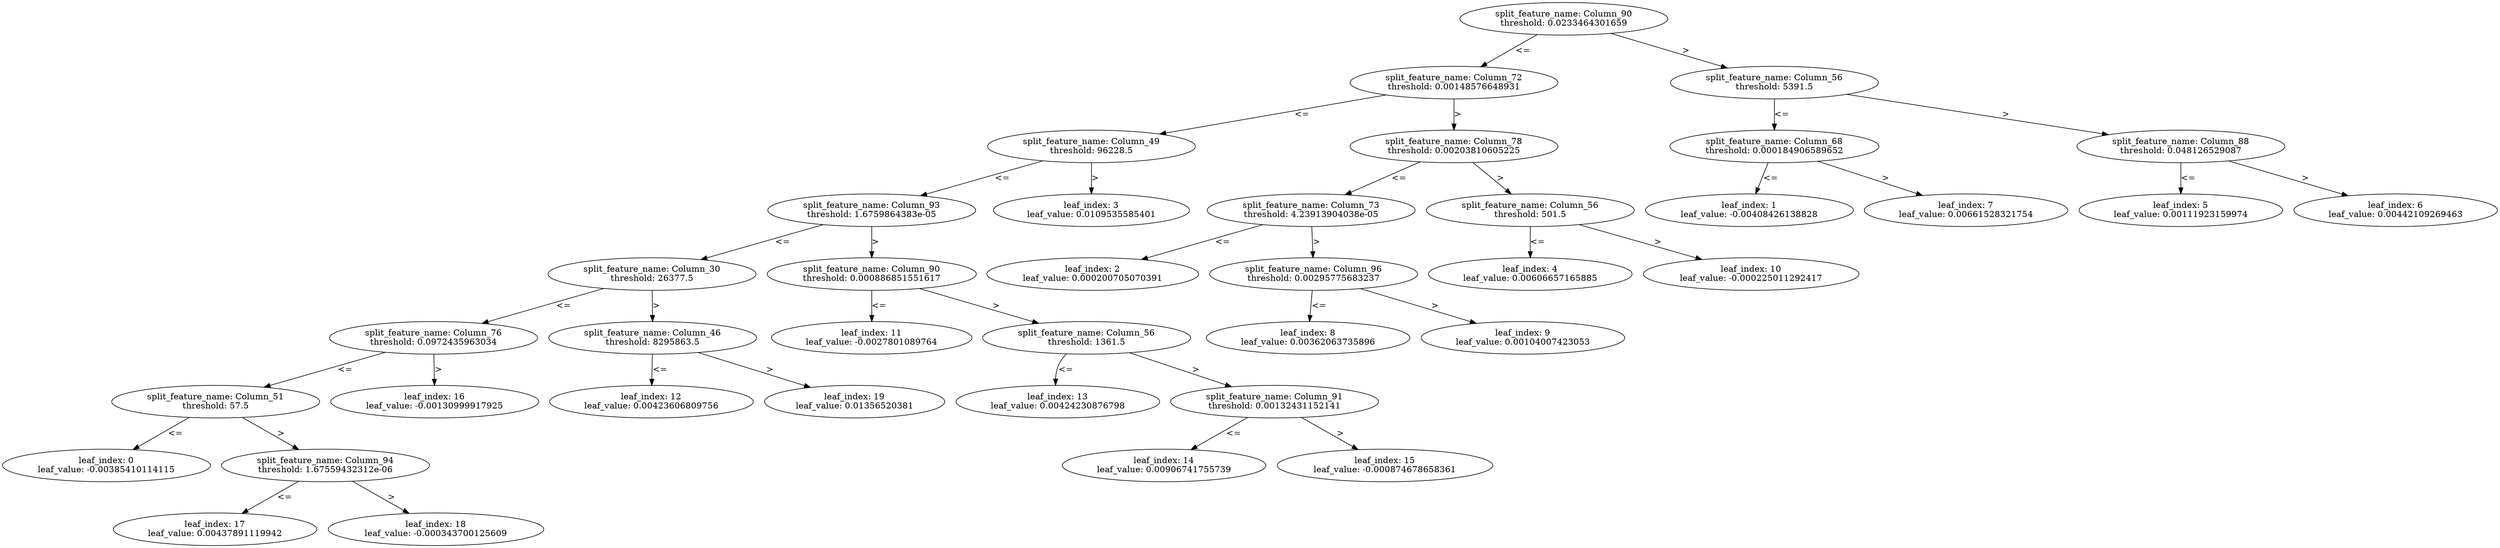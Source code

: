 digraph Tree84 {
	split0 [label="split_feature_name: Column_90\nthreshold: 0.0233464301659"]
	split1 [label="split_feature_name: Column_72\nthreshold: 0.00148576648931"]
	split2 [label="split_feature_name: Column_49\nthreshold: 96228.5"]
	split10 [label="split_feature_name: Column_93\nthreshold: 1.6759864383e-05"]
	split11 [label="split_feature_name: Column_30\nthreshold: 26377.5"]
	split15 [label="split_feature_name: Column_76\nthreshold: 0.0972435963034"]
	split16 [label="split_feature_name: Column_51\nthreshold: 57.5"]
	leaf0 [label="leaf_index: 0\nleaf_value: -0.00385410114115"]
	split16 -> leaf0 [label="<="]
	split17 [label="split_feature_name: Column_94\nthreshold: 1.67559432312e-06"]
	leaf17 [label="leaf_index: 17\nleaf_value: 0.00437891119942"]
	split17 -> leaf17 [label="<="]
	leaf18 [label="leaf_index: 18\nleaf_value: -0.000343700125609"]
	split17 -> leaf18 [label=">"]
	split16 -> split17 [label=">"]
	split15 -> split16 [label="<="]
	leaf16 [label="leaf_index: 16\nleaf_value: -0.00130999917925"]
	split15 -> leaf16 [label=">"]
	split11 -> split15 [label="<="]
	split18 [label="split_feature_name: Column_46\nthreshold: 8295863.5"]
	leaf12 [label="leaf_index: 12\nleaf_value: 0.00423606809756"]
	split18 -> leaf12 [label="<="]
	leaf19 [label="leaf_index: 19\nleaf_value: 0.01356520381"]
	split18 -> leaf19 [label=">"]
	split11 -> split18 [label=">"]
	split10 -> split11 [label="<="]
	split12 [label="split_feature_name: Column_90\nthreshold: 0.000886851551617"]
	leaf11 [label="leaf_index: 11\nleaf_value: -0.0027801089764"]
	split12 -> leaf11 [label="<="]
	split13 [label="split_feature_name: Column_56\nthreshold: 1361.5"]
	leaf13 [label="leaf_index: 13\nleaf_value: 0.00424230876798"]
	split13 -> leaf13 [label="<="]
	split14 [label="split_feature_name: Column_91\nthreshold: 0.00132431152141"]
	leaf14 [label="leaf_index: 14\nleaf_value: 0.00906741755739"]
	split14 -> leaf14 [label="<="]
	leaf15 [label="leaf_index: 15\nleaf_value: -0.000874678658361"]
	split14 -> leaf15 [label=">"]
	split13 -> split14 [label=">"]
	split12 -> split13 [label=">"]
	split10 -> split12 [label=">"]
	split2 -> split10 [label="<="]
	leaf3 [label="leaf_index: 3\nleaf_value: 0.0109535585401"]
	split2 -> leaf3 [label=">"]
	split1 -> split2 [label="<="]
	split3 [label="split_feature_name: Column_78\nthreshold: 0.00203810605225"]
	split7 [label="split_feature_name: Column_73\nthreshold: 4.23913904038e-05"]
	leaf2 [label="leaf_index: 2\nleaf_value: 0.000200705070391"]
	split7 -> leaf2 [label="<="]
	split8 [label="split_feature_name: Column_96\nthreshold: 0.00295775683237"]
	leaf8 [label="leaf_index: 8\nleaf_value: 0.00362063735896"]
	split8 -> leaf8 [label="<="]
	leaf9 [label="leaf_index: 9\nleaf_value: 0.00104007423053"]
	split8 -> leaf9 [label=">"]
	split7 -> split8 [label=">"]
	split3 -> split7 [label="<="]
	split9 [label="split_feature_name: Column_56\nthreshold: 501.5"]
	leaf4 [label="leaf_index: 4\nleaf_value: 0.00606657165885"]
	split9 -> leaf4 [label="<="]
	leaf10 [label="leaf_index: 10\nleaf_value: -0.000225011292417"]
	split9 -> leaf10 [label=">"]
	split3 -> split9 [label=">"]
	split1 -> split3 [label=">"]
	split0 -> split1 [label="<="]
	split4 [label="split_feature_name: Column_56\nthreshold: 5391.5"]
	split6 [label="split_feature_name: Column_68\nthreshold: 0.000184906589652"]
	leaf1 [label="leaf_index: 1\nleaf_value: -0.00408426138828"]
	split6 -> leaf1 [label="<="]
	leaf7 [label="leaf_index: 7\nleaf_value: 0.00661528321754"]
	split6 -> leaf7 [label=">"]
	split4 -> split6 [label="<="]
	split5 [label="split_feature_name: Column_88\nthreshold: 0.048126529087"]
	leaf5 [label="leaf_index: 5\nleaf_value: 0.00111923159974"]
	split5 -> leaf5 [label="<="]
	leaf6 [label="leaf_index: 6\nleaf_value: 0.00442109269463"]
	split5 -> leaf6 [label=">"]
	split4 -> split5 [label=">"]
	split0 -> split4 [label=">"]
}
